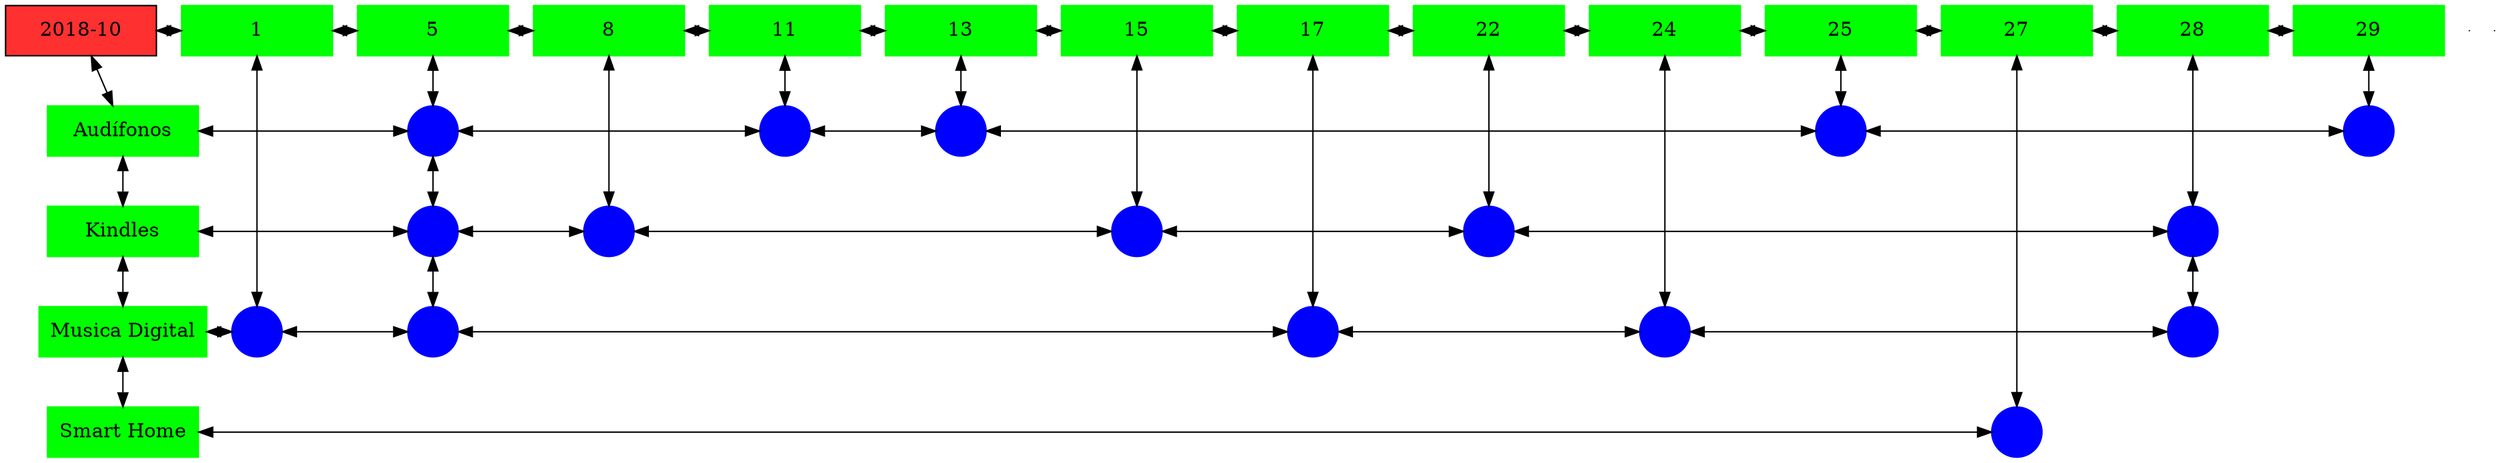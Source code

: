 digraph G{
node[shape="box"];
nodeMt[ label = "2018-10", width = 1.5, style = filled, fillcolor = firebrick1, group = 1 ];
e0[ shape = point, width = 0 ];
e1[ shape = point, width = 0 ];
node0xc00224def0[label="1",color=green,style =filled,width = 1.5 group=1];
nodeMt->node0xc00224def0[dir="both"];
{rank=same;nodeMt;node0xc00224def0;}
node0xc001f11270[label="5",color=green,style =filled,width = 1.5 group=5];
node0xc00224def0->node0xc001f11270[dir="both"];
{rank=same;node0xc00224def0;node0xc001f11270;}
node0xc00217a0f0[label="8",color=green,style =filled,width = 1.5 group=8];
node0xc001f11270->node0xc00217a0f0[dir="both"];
{rank=same;node0xc001f11270;node0xc00217a0f0;}
node0xc0021eda90[label="11",color=green,style =filled,width = 1.5 group=11];
node0xc00217a0f0->node0xc0021eda90[dir="both"];
{rank=same;node0xc00217a0f0;node0xc0021eda90;}
node0xc002063a90[label="13",color=green,style =filled,width = 1.5 group=13];
node0xc0021eda90->node0xc002063a90[dir="both"];
{rank=same;node0xc0021eda90;node0xc002063a90;}
node0xc001f87c20[label="15",color=green,style =filled,width = 1.5 group=15];
node0xc002063a90->node0xc001f87c20[dir="both"];
{rank=same;node0xc002063a90;node0xc001f87c20;}
node0xc001fcf4a0[label="17",color=green,style =filled,width = 1.5 group=17];
node0xc001f87c20->node0xc001fcf4a0[dir="both"];
{rank=same;node0xc001f87c20;node0xc001fcf4a0;}
node0xc001e3edc0[label="22",color=green,style =filled,width = 1.5 group=22];
node0xc001fcf4a0->node0xc001e3edc0[dir="both"];
{rank=same;node0xc001fcf4a0;node0xc001e3edc0;}
node0xc0022949b0[label="24",color=green,style =filled,width = 1.5 group=24];
node0xc001e3edc0->node0xc0022949b0[dir="both"];
{rank=same;node0xc001e3edc0;node0xc0022949b0;}
node0xc001ff2e10[label="25",color=green,style =filled,width = 1.5 group=25];
node0xc0022949b0->node0xc001ff2e10[dir="both"];
{rank=same;node0xc0022949b0;node0xc001ff2e10;}
node0xc001f923c0[label="27",color=green,style =filled,width = 1.5 group=27];
node0xc001ff2e10->node0xc001f923c0[dir="both"];
{rank=same;node0xc001ff2e10;node0xc001f923c0;}
node0xc001f78dc0[label="28",color=green,style =filled,width = 1.5 group=28];
node0xc001f923c0->node0xc001f78dc0[dir="both"];
{rank=same;node0xc001f923c0;node0xc001f78dc0;}
node0xc0021a22d0[label="29",color=green,style =filled,width = 1.5 group=29];
node0xc001f78dc0->node0xc0021a22d0[dir="both"];
{rank=same;node0xc001f78dc0;node0xc0021a22d0;}
node0xc001ff2dc0[label="Audífonos",color=green,style =filled width = 1.5 group=1];
node0xc00208c000[label="",color=blue,style =filled, width = 0.5 group=5 shape=circle];
node0xc001ff2dc0->node0xc00208c000[dir="both"];
{rank=same;node0xc001ff2dc0;node0xc00208c000;}
node0xc0021eb680[label="",color=blue,style =filled, width = 0.5 group=11 shape=circle];
node0xc00208c000->node0xc0021eb680[dir="both"];
{rank=same;node0xc0021eb680;node0xc00208c000;}
node0xc002064b80[label="",color=blue,style =filled, width = 0.5 group=13 shape=circle];
node0xc0021eb680->node0xc002064b80[dir="both"];
{rank=same;node0xc002064b80;node0xc0021eb680;}
node0xc002287a00[label="",color=blue,style =filled, width = 0.5 group=25 shape=circle];
node0xc002064b80->node0xc002287a00[dir="both"];
{rank=same;node0xc002287a00;node0xc002064b80;}
node0xc002199380[label="",color=blue,style =filled, width = 0.5 group=29 shape=circle];
node0xc002287a00->node0xc002199380[dir="both"];
{rank=same;node0xc002199380;node0xc002287a00;}
node0xc001e3ed70[label="Kindles",color=green,style =filled width = 1.5 group=1];
node0xc001f12800[label="",color=blue,style =filled, width = 0.5 group=5 shape=circle];
node0xc001e3ed70->node0xc001f12800[dir="both"];
{rank=same;node0xc001e3ed70;node0xc001f12800;}
node0xc00216d980[label="",color=blue,style =filled, width = 0.5 group=8 shape=circle];
node0xc001f12800->node0xc00216d980[dir="both"];
{rank=same;node0xc00216d980;node0xc001f12800;}
node0xc002185e00[label="",color=blue,style =filled, width = 0.5 group=15 shape=circle];
node0xc00216d980->node0xc002185e00[dir="both"];
{rank=same;node0xc002185e00;node0xc00216d980;}
node0xc001e2b880[label="",color=blue,style =filled, width = 0.5 group=22 shape=circle];
node0xc002185e00->node0xc001e2b880[dir="both"];
{rank=same;node0xc001e2b880;node0xc002185e00;}
node0xc001fc7e80[label="",color=blue,style =filled, width = 0.5 group=28 shape=circle];
node0xc001e2b880->node0xc001fc7e80[dir="both"];
{rank=same;node0xc001fc7e80;node0xc001e2b880;}
node0xc001f78d70[label="Musica Digital",color=green,style =filled width = 1.5 group=1];
node0xc002258580[label="",color=blue,style =filled, width = 0.5 group=1 shape=circle];
node0xc001f78d70->node0xc002258580[dir="both"];
{rank=same;node0xc001f78d70;node0xc002258580;}
node0xc0021ad600[label="",color=blue,style =filled, width = 0.5 group=5 shape=circle];
node0xc002258580->node0xc0021ad600[dir="both"];
{rank=same;node0xc0021ad600;node0xc002258580;}
node0xc001fc7880[label="",color=blue,style =filled, width = 0.5 group=17 shape=circle];
node0xc0021ad600->node0xc001fc7880[dir="both"];
{rank=same;node0xc001fc7880;node0xc0021ad600;}
node0xc002298380[label="",color=blue,style =filled, width = 0.5 group=24 shape=circle];
node0xc001fc7880->node0xc002298380[dir="both"];
{rank=same;node0xc002298380;node0xc001fc7880;}
node0xc001f71300[label="",color=blue,style =filled, width = 0.5 group=28 shape=circle];
node0xc002298380->node0xc001f71300[dir="both"];
{rank=same;node0xc001f71300;node0xc002298380;}
node0xc001f92370[label="Smart Home",color=green,style =filled width = 1.5 group=1];
node0xc001f89600[label="",color=blue,style =filled, width = 0.5 group=27 shape=circle];
node0xc001f92370->node0xc001f89600[dir="both"];
{rank=same;node0xc001f92370;node0xc001f89600;}
node0xc00224def0->node0xc002258580[dir="both"];
node0xc001f11270->node0xc00208c000[dir="both"];
node0xc00208c000->node0xc001f12800[dir="both"];
node0xc001f12800->node0xc0021ad600[dir="both"];
node0xc00217a0f0->node0xc00216d980[dir="both"];
node0xc0021eda90->node0xc0021eb680[dir="both"];
node0xc002063a90->node0xc002064b80[dir="both"];
node0xc001f87c20->node0xc002185e00[dir="both"];
node0xc001fcf4a0->node0xc001fc7880[dir="both"];
node0xc001e3edc0->node0xc001e2b880[dir="both"];
node0xc0022949b0->node0xc002298380[dir="both"];
node0xc001ff2e10->node0xc002287a00[dir="both"];
node0xc001f923c0->node0xc001f89600[dir="both"];
node0xc001f78dc0->node0xc001fc7e80[dir="both"];
node0xc001fc7e80->node0xc001f71300[dir="both"];
node0xc0021a22d0->node0xc002199380[dir="both"];
nodeMt->node0xc001ff2dc0[dir="both"];
node0xc001ff2dc0->node0xc001e3ed70[dir="both"];
node0xc001e3ed70->node0xc001f78d70[dir="both"];
node0xc001f78d70->node0xc001f92370[dir="both"];
}
